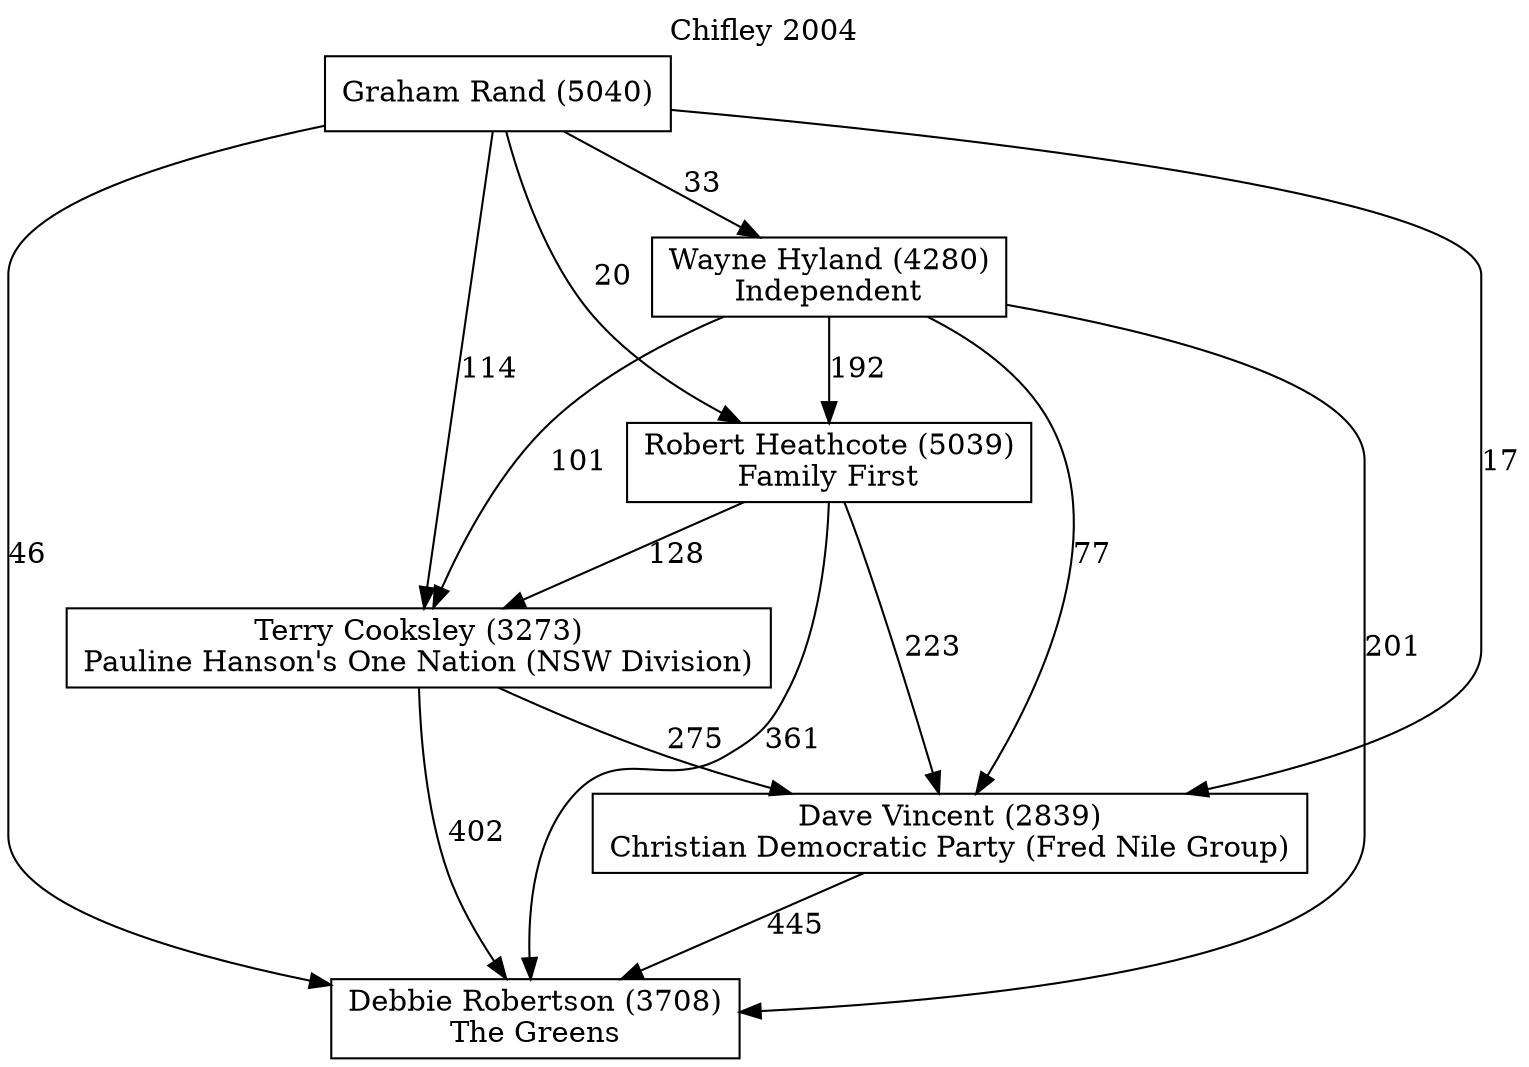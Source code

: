 // House preference flow
digraph "Debbie Robertson (3708)_Chifley_2004" {
	graph [label="Chifley 2004" labelloc=t mclimit=10]
	node [shape=box]
	"Debbie Robertson (3708)" [label="Debbie Robertson (3708)
The Greens"]
	"Dave Vincent (2839)" [label="Dave Vincent (2839)
Christian Democratic Party (Fred Nile Group)"]
	"Terry Cooksley (3273)" [label="Terry Cooksley (3273)
Pauline Hanson's One Nation (NSW Division)"]
	"Robert Heathcote (5039)" [label="Robert Heathcote (5039)
Family First"]
	"Wayne Hyland (4280)" [label="Wayne Hyland (4280)
Independent"]
	"Graham Rand (5040)" [label="Graham Rand (5040)
"]
	"Debbie Robertson (3708)" [label="Debbie Robertson (3708)
The Greens"]
	"Terry Cooksley (3273)" [label="Terry Cooksley (3273)
Pauline Hanson's One Nation (NSW Division)"]
	"Robert Heathcote (5039)" [label="Robert Heathcote (5039)
Family First"]
	"Wayne Hyland (4280)" [label="Wayne Hyland (4280)
Independent"]
	"Graham Rand (5040)" [label="Graham Rand (5040)
"]
	"Debbie Robertson (3708)" [label="Debbie Robertson (3708)
The Greens"]
	"Robert Heathcote (5039)" [label="Robert Heathcote (5039)
Family First"]
	"Wayne Hyland (4280)" [label="Wayne Hyland (4280)
Independent"]
	"Graham Rand (5040)" [label="Graham Rand (5040)
"]
	"Debbie Robertson (3708)" [label="Debbie Robertson (3708)
The Greens"]
	"Wayne Hyland (4280)" [label="Wayne Hyland (4280)
Independent"]
	"Graham Rand (5040)" [label="Graham Rand (5040)
"]
	"Debbie Robertson (3708)" [label="Debbie Robertson (3708)
The Greens"]
	"Graham Rand (5040)" [label="Graham Rand (5040)
"]
	"Graham Rand (5040)" [label="Graham Rand (5040)
"]
	"Wayne Hyland (4280)" [label="Wayne Hyland (4280)
Independent"]
	"Graham Rand (5040)" [label="Graham Rand (5040)
"]
	"Graham Rand (5040)" [label="Graham Rand (5040)
"]
	"Robert Heathcote (5039)" [label="Robert Heathcote (5039)
Family First"]
	"Wayne Hyland (4280)" [label="Wayne Hyland (4280)
Independent"]
	"Graham Rand (5040)" [label="Graham Rand (5040)
"]
	"Robert Heathcote (5039)" [label="Robert Heathcote (5039)
Family First"]
	"Graham Rand (5040)" [label="Graham Rand (5040)
"]
	"Graham Rand (5040)" [label="Graham Rand (5040)
"]
	"Wayne Hyland (4280)" [label="Wayne Hyland (4280)
Independent"]
	"Graham Rand (5040)" [label="Graham Rand (5040)
"]
	"Graham Rand (5040)" [label="Graham Rand (5040)
"]
	"Terry Cooksley (3273)" [label="Terry Cooksley (3273)
Pauline Hanson's One Nation (NSW Division)"]
	"Robert Heathcote (5039)" [label="Robert Heathcote (5039)
Family First"]
	"Wayne Hyland (4280)" [label="Wayne Hyland (4280)
Independent"]
	"Graham Rand (5040)" [label="Graham Rand (5040)
"]
	"Terry Cooksley (3273)" [label="Terry Cooksley (3273)
Pauline Hanson's One Nation (NSW Division)"]
	"Wayne Hyland (4280)" [label="Wayne Hyland (4280)
Independent"]
	"Graham Rand (5040)" [label="Graham Rand (5040)
"]
	"Terry Cooksley (3273)" [label="Terry Cooksley (3273)
Pauline Hanson's One Nation (NSW Division)"]
	"Graham Rand (5040)" [label="Graham Rand (5040)
"]
	"Graham Rand (5040)" [label="Graham Rand (5040)
"]
	"Wayne Hyland (4280)" [label="Wayne Hyland (4280)
Independent"]
	"Graham Rand (5040)" [label="Graham Rand (5040)
"]
	"Graham Rand (5040)" [label="Graham Rand (5040)
"]
	"Robert Heathcote (5039)" [label="Robert Heathcote (5039)
Family First"]
	"Wayne Hyland (4280)" [label="Wayne Hyland (4280)
Independent"]
	"Graham Rand (5040)" [label="Graham Rand (5040)
"]
	"Robert Heathcote (5039)" [label="Robert Heathcote (5039)
Family First"]
	"Graham Rand (5040)" [label="Graham Rand (5040)
"]
	"Graham Rand (5040)" [label="Graham Rand (5040)
"]
	"Wayne Hyland (4280)" [label="Wayne Hyland (4280)
Independent"]
	"Graham Rand (5040)" [label="Graham Rand (5040)
"]
	"Graham Rand (5040)" [label="Graham Rand (5040)
"]
	"Dave Vincent (2839)" [label="Dave Vincent (2839)
Christian Democratic Party (Fred Nile Group)"]
	"Terry Cooksley (3273)" [label="Terry Cooksley (3273)
Pauline Hanson's One Nation (NSW Division)"]
	"Robert Heathcote (5039)" [label="Robert Heathcote (5039)
Family First"]
	"Wayne Hyland (4280)" [label="Wayne Hyland (4280)
Independent"]
	"Graham Rand (5040)" [label="Graham Rand (5040)
"]
	"Dave Vincent (2839)" [label="Dave Vincent (2839)
Christian Democratic Party (Fred Nile Group)"]
	"Robert Heathcote (5039)" [label="Robert Heathcote (5039)
Family First"]
	"Wayne Hyland (4280)" [label="Wayne Hyland (4280)
Independent"]
	"Graham Rand (5040)" [label="Graham Rand (5040)
"]
	"Dave Vincent (2839)" [label="Dave Vincent (2839)
Christian Democratic Party (Fred Nile Group)"]
	"Wayne Hyland (4280)" [label="Wayne Hyland (4280)
Independent"]
	"Graham Rand (5040)" [label="Graham Rand (5040)
"]
	"Dave Vincent (2839)" [label="Dave Vincent (2839)
Christian Democratic Party (Fred Nile Group)"]
	"Graham Rand (5040)" [label="Graham Rand (5040)
"]
	"Graham Rand (5040)" [label="Graham Rand (5040)
"]
	"Wayne Hyland (4280)" [label="Wayne Hyland (4280)
Independent"]
	"Graham Rand (5040)" [label="Graham Rand (5040)
"]
	"Graham Rand (5040)" [label="Graham Rand (5040)
"]
	"Robert Heathcote (5039)" [label="Robert Heathcote (5039)
Family First"]
	"Wayne Hyland (4280)" [label="Wayne Hyland (4280)
Independent"]
	"Graham Rand (5040)" [label="Graham Rand (5040)
"]
	"Robert Heathcote (5039)" [label="Robert Heathcote (5039)
Family First"]
	"Graham Rand (5040)" [label="Graham Rand (5040)
"]
	"Graham Rand (5040)" [label="Graham Rand (5040)
"]
	"Wayne Hyland (4280)" [label="Wayne Hyland (4280)
Independent"]
	"Graham Rand (5040)" [label="Graham Rand (5040)
"]
	"Graham Rand (5040)" [label="Graham Rand (5040)
"]
	"Terry Cooksley (3273)" [label="Terry Cooksley (3273)
Pauline Hanson's One Nation (NSW Division)"]
	"Robert Heathcote (5039)" [label="Robert Heathcote (5039)
Family First"]
	"Wayne Hyland (4280)" [label="Wayne Hyland (4280)
Independent"]
	"Graham Rand (5040)" [label="Graham Rand (5040)
"]
	"Terry Cooksley (3273)" [label="Terry Cooksley (3273)
Pauline Hanson's One Nation (NSW Division)"]
	"Wayne Hyland (4280)" [label="Wayne Hyland (4280)
Independent"]
	"Graham Rand (5040)" [label="Graham Rand (5040)
"]
	"Terry Cooksley (3273)" [label="Terry Cooksley (3273)
Pauline Hanson's One Nation (NSW Division)"]
	"Graham Rand (5040)" [label="Graham Rand (5040)
"]
	"Graham Rand (5040)" [label="Graham Rand (5040)
"]
	"Wayne Hyland (4280)" [label="Wayne Hyland (4280)
Independent"]
	"Graham Rand (5040)" [label="Graham Rand (5040)
"]
	"Graham Rand (5040)" [label="Graham Rand (5040)
"]
	"Robert Heathcote (5039)" [label="Robert Heathcote (5039)
Family First"]
	"Wayne Hyland (4280)" [label="Wayne Hyland (4280)
Independent"]
	"Graham Rand (5040)" [label="Graham Rand (5040)
"]
	"Robert Heathcote (5039)" [label="Robert Heathcote (5039)
Family First"]
	"Graham Rand (5040)" [label="Graham Rand (5040)
"]
	"Graham Rand (5040)" [label="Graham Rand (5040)
"]
	"Wayne Hyland (4280)" [label="Wayne Hyland (4280)
Independent"]
	"Graham Rand (5040)" [label="Graham Rand (5040)
"]
	"Graham Rand (5040)" [label="Graham Rand (5040)
"]
	"Dave Vincent (2839)" -> "Debbie Robertson (3708)" [label=445]
	"Terry Cooksley (3273)" -> "Dave Vincent (2839)" [label=275]
	"Robert Heathcote (5039)" -> "Terry Cooksley (3273)" [label=128]
	"Wayne Hyland (4280)" -> "Robert Heathcote (5039)" [label=192]
	"Graham Rand (5040)" -> "Wayne Hyland (4280)" [label=33]
	"Terry Cooksley (3273)" -> "Debbie Robertson (3708)" [label=402]
	"Robert Heathcote (5039)" -> "Debbie Robertson (3708)" [label=361]
	"Wayne Hyland (4280)" -> "Debbie Robertson (3708)" [label=201]
	"Graham Rand (5040)" -> "Debbie Robertson (3708)" [label=46]
	"Graham Rand (5040)" -> "Robert Heathcote (5039)" [label=20]
	"Wayne Hyland (4280)" -> "Terry Cooksley (3273)" [label=101]
	"Graham Rand (5040)" -> "Terry Cooksley (3273)" [label=114]
	"Robert Heathcote (5039)" -> "Dave Vincent (2839)" [label=223]
	"Wayne Hyland (4280)" -> "Dave Vincent (2839)" [label=77]
	"Graham Rand (5040)" -> "Dave Vincent (2839)" [label=17]
}
